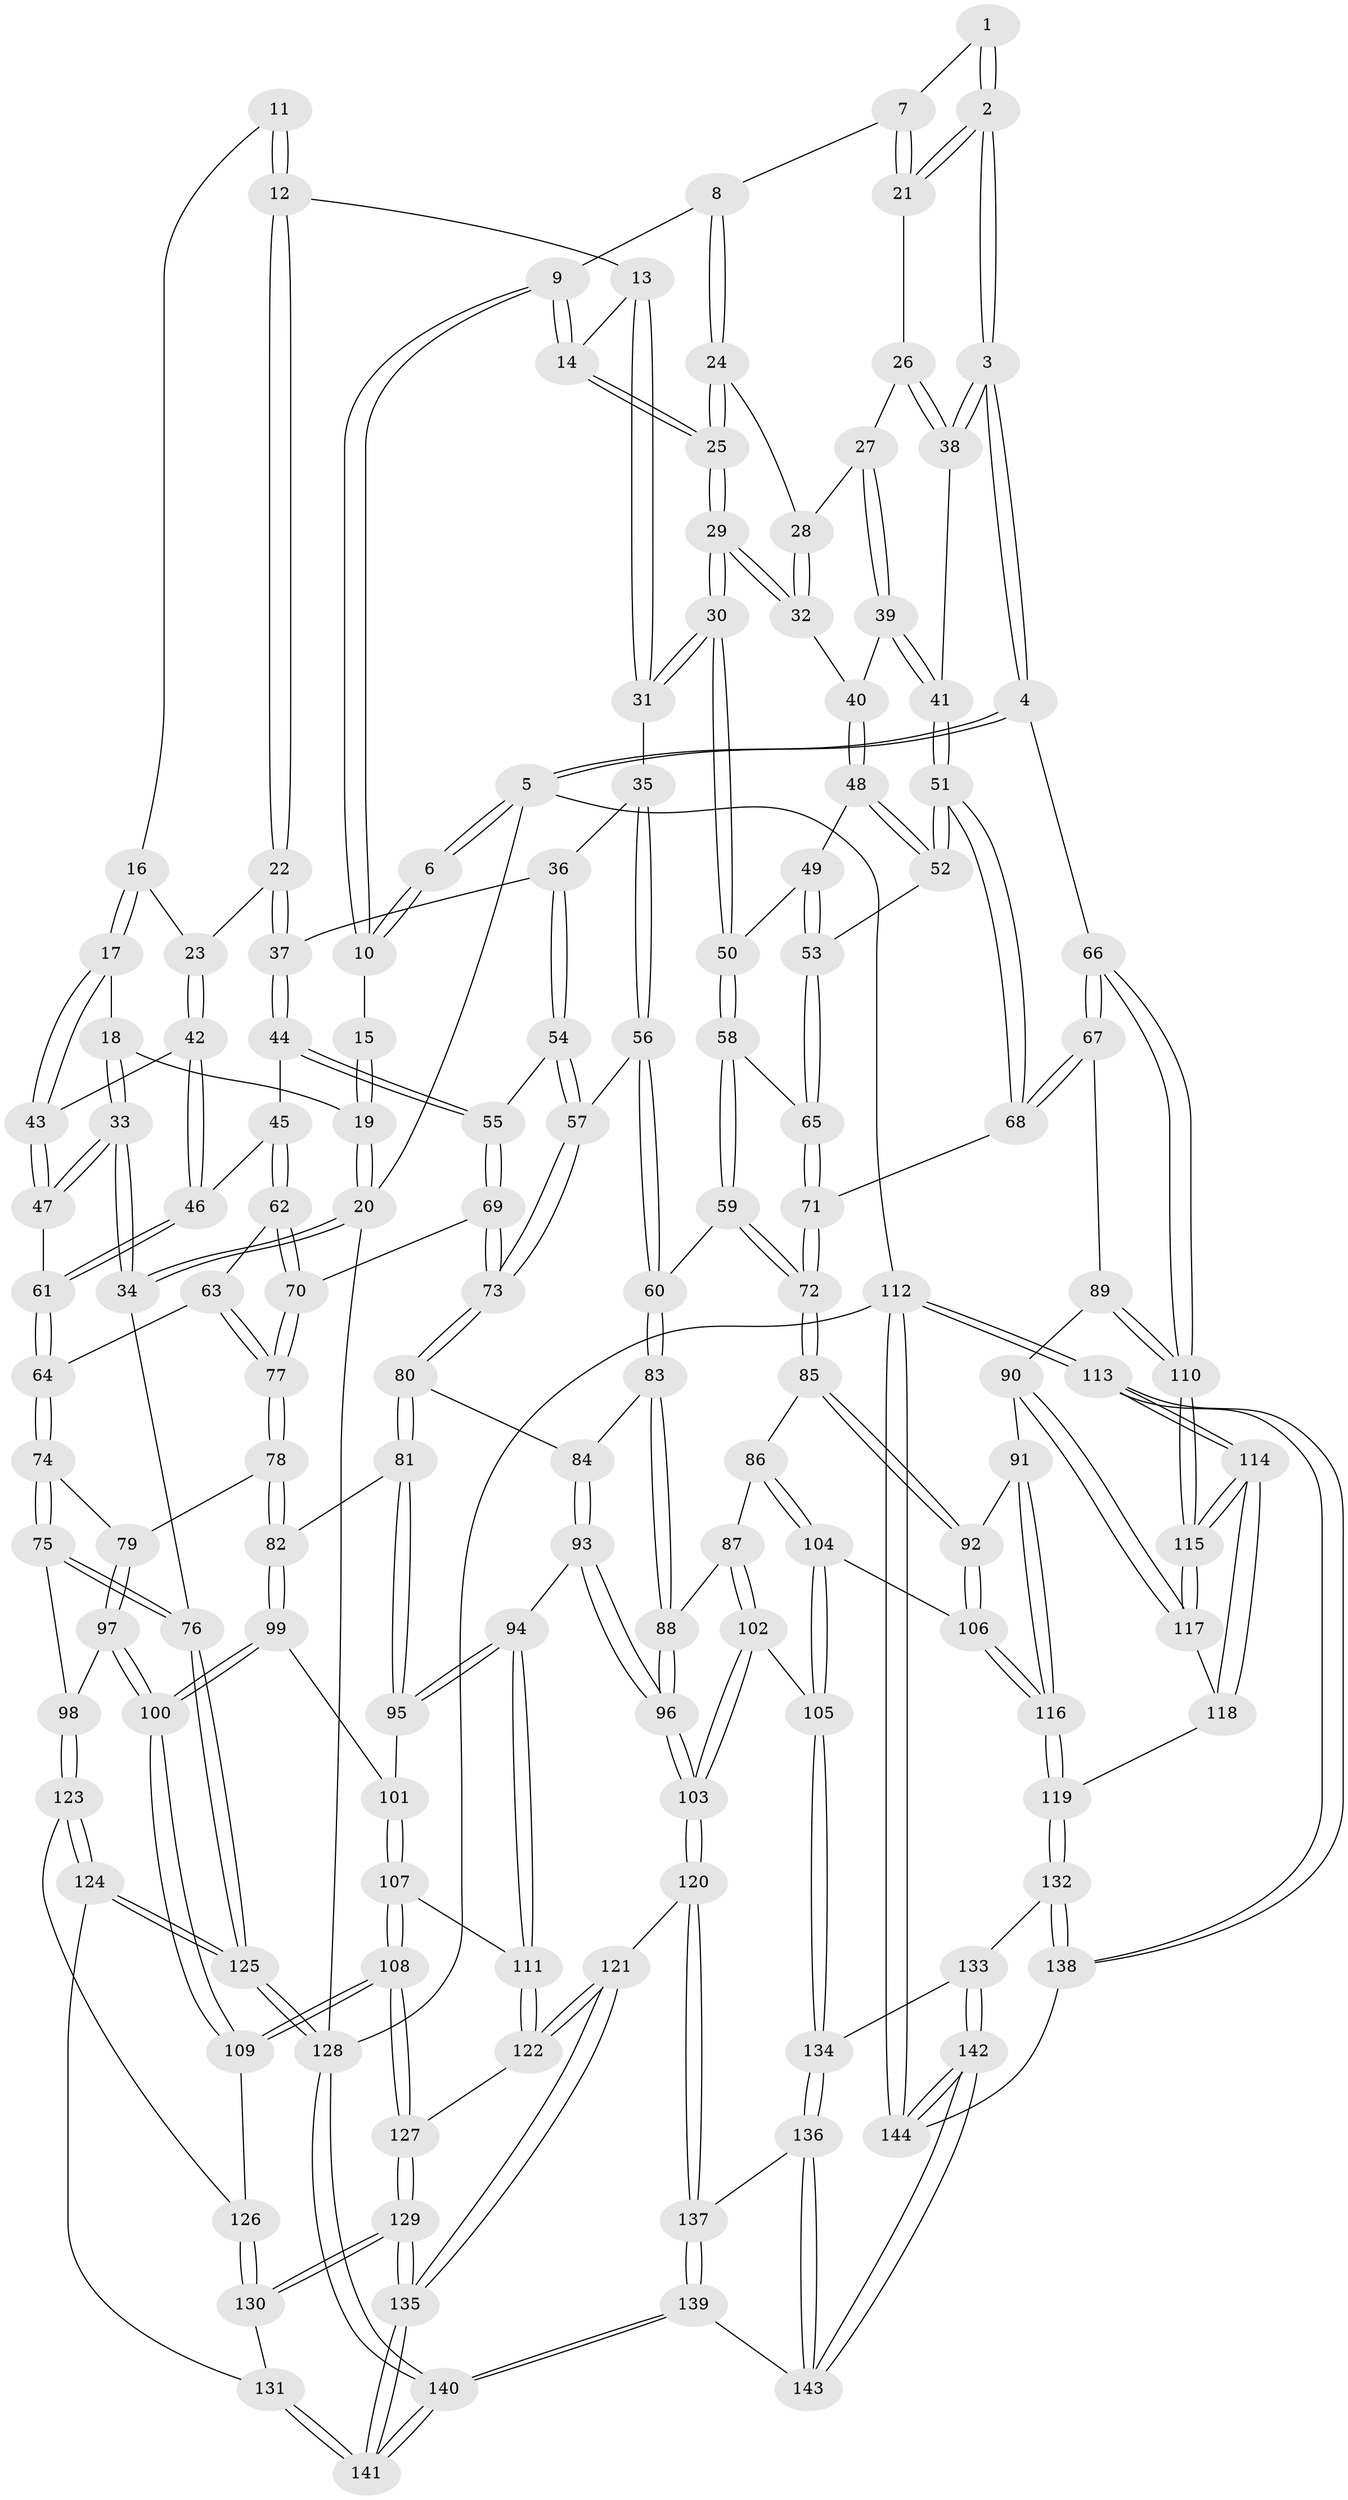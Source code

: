 // coarse degree distribution, {4: 0.43820224719101125, 6: 0.06741573033707865, 5: 0.3595505617977528, 3: 0.12359550561797752, 7: 0.011235955056179775}
// Generated by graph-tools (version 1.1) at 2025/24/03/03/25 07:24:31]
// undirected, 144 vertices, 357 edges
graph export_dot {
graph [start="1"]
  node [color=gray90,style=filled];
  1 [pos="+0.8527320547780287+0"];
  2 [pos="+0.9676745157133242+0.1609888971556187"];
  3 [pos="+1+0.2087660561514777"];
  4 [pos="+1+0.22852214079991867"];
  5 [pos="+1+0"];
  6 [pos="+0.8132008364511979+0"];
  7 [pos="+0.8312258503589965+0.10626705036459076"];
  8 [pos="+0.7973678422623576+0.12830100003215467"];
  9 [pos="+0.6559414702146511+0"];
  10 [pos="+0.6713912128793742+0"];
  11 [pos="+0.3366107715896616+0"];
  12 [pos="+0.4095316696863371+0.1264046881111836"];
  13 [pos="+0.5161619331252908+0.11071082293834682"];
  14 [pos="+0.6399045830543911+0.0321816280169466"];
  15 [pos="+0.3318231775082512+0"];
  16 [pos="+0.27841988016720864+0.1221466823781789"];
  17 [pos="+0.17492819238263085+0.16989267136900227"];
  18 [pos="+0.1354843380693946+0.09196131722030965"];
  19 [pos="+0.024651704354269322+0"];
  20 [pos="+0+0"];
  21 [pos="+0.8876486905826593+0.1574328047417849"];
  22 [pos="+0.4042358236109992+0.1430067030277017"];
  23 [pos="+0.39575768533128647+0.1464010169951021"];
  24 [pos="+0.7855794332644319+0.15097238193839851"];
  25 [pos="+0.6641682340462988+0.16216590614946716"];
  26 [pos="+0.8250177059026197+0.19807604645560697"];
  27 [pos="+0.8249730008334568+0.19808547742140847"];
  28 [pos="+0.8018681022967524+0.17594624218875282"];
  29 [pos="+0.6580943745213974+0.1947557405391844"];
  30 [pos="+0.6392959710605519+0.23031323042662918"];
  31 [pos="+0.5646499311407421+0.23954967466277655"];
  32 [pos="+0.7453945230798061+0.21913529301082899"];
  33 [pos="+0+0.31441255471741447"];
  34 [pos="+0+0.32970455785465347"];
  35 [pos="+0.5484663257915111+0.2463702379937517"];
  36 [pos="+0.5132205698707631+0.24621199105171618"];
  37 [pos="+0.44413809280056793+0.224931207581684"];
  38 [pos="+0.9203005934189464+0.2755391001149977"];
  39 [pos="+0.8036171652869718+0.2422301352400132"];
  40 [pos="+0.7943957950690703+0.24702804396320568"];
  41 [pos="+0.8917924909394178+0.29977520254286144"];
  42 [pos="+0.29129346317506405+0.2206952584059145"];
  43 [pos="+0.18320944251957685+0.20930744184554476"];
  44 [pos="+0.3955060738544195+0.308155738256007"];
  45 [pos="+0.33444729277429786+0.294731549348479"];
  46 [pos="+0.32934837277235124+0.2896037682281878"];
  47 [pos="+0.143999388185429+0.3013655439548834"];
  48 [pos="+0.7869808920020681+0.2638917435414677"];
  49 [pos="+0.7528527190302947+0.28389695360522926"];
  50 [pos="+0.6503610905026499+0.2567080299835628"];
  51 [pos="+0.8676449869659165+0.34466717856734846"];
  52 [pos="+0.7979984709242819+0.2921082746935094"];
  53 [pos="+0.7629486266894651+0.3419674728781291"];
  54 [pos="+0.4705859853457191+0.3792043268013181"];
  55 [pos="+0.4134945730812596+0.367909111529598"];
  56 [pos="+0.5421372683223799+0.40687822837596316"];
  57 [pos="+0.4801194448727099+0.3846948099827976"];
  58 [pos="+0.6584191162490672+0.328211575513317"];
  59 [pos="+0.6356930532733048+0.38534520578242865"];
  60 [pos="+0.5596284757007008+0.4224999460166223"];
  61 [pos="+0.16536364053069016+0.3369954482788802"];
  62 [pos="+0.2969212197941091+0.3536447053680211"];
  63 [pos="+0.20982954774542614+0.37458228114695974"];
  64 [pos="+0.16647497137895867+0.33949782407637286"];
  65 [pos="+0.7617862162552033+0.35324514879801355"];
  66 [pos="+1+0.4355476044391607"];
  67 [pos="+1+0.4640536977034649"];
  68 [pos="+0.84642753975694+0.42838111203326745"];
  69 [pos="+0.38215786033941895+0.4044402246680736"];
  70 [pos="+0.36604354421866414+0.4091295959283175"];
  71 [pos="+0.8321207820766628+0.4362763034917166"];
  72 [pos="+0.7805681434732507+0.5044610006419018"];
  73 [pos="+0.4295317263662355+0.5087383417643168"];
  74 [pos="+0.09141515976741475+0.4974201640362506"];
  75 [pos="+0+0.5619152927784544"];
  76 [pos="+0+0.5585337609725013"];
  77 [pos="+0.26875958848255554+0.48924785784441865"];
  78 [pos="+0.26491361338009667+0.5356936586361405"];
  79 [pos="+0.24492150444733998+0.5452633434501907"];
  80 [pos="+0.4378773752663802+0.542622219531114"];
  81 [pos="+0.38234986448554686+0.5692987826018309"];
  82 [pos="+0.3193176107584368+0.5674145249314844"];
  83 [pos="+0.551961138295503+0.5193639754406629"];
  84 [pos="+0.5103989955798955+0.5494524509679335"];
  85 [pos="+0.7716571787013538+0.541619118326528"];
  86 [pos="+0.7238576296879881+0.567658270890966"];
  87 [pos="+0.7122958155006174+0.5710138156949255"];
  88 [pos="+0.6971718054765151+0.5744053888674399"];
  89 [pos="+0.8993398302427038+0.6223923611222113"];
  90 [pos="+0.8888198211212247+0.631735789016558"];
  91 [pos="+0.862604191266994+0.626313706071441"];
  92 [pos="+0.8584584832133767+0.624885630498265"];
  93 [pos="+0.5211210907220843+0.654057178569988"];
  94 [pos="+0.4288109511775318+0.7021767123337764"];
  95 [pos="+0.41571389480343063+0.677267399453354"];
  96 [pos="+0.598858550012874+0.7265936667584022"];
  97 [pos="+0.15982171546581692+0.6776040797862808"];
  98 [pos="+0.1554296321285238+0.6781772121978719"];
  99 [pos="+0.31625325187069897+0.6389818309561217"];
  100 [pos="+0.239324940243884+0.742332215964349"];
  101 [pos="+0.3336127575411782+0.6681830165509941"];
  102 [pos="+0.7003312644508478+0.7982357550751908"];
  103 [pos="+0.6079782034160848+0.787178499572974"];
  104 [pos="+0.7523986237596664+0.7796651467565682"];
  105 [pos="+0.7116384052912947+0.8004248168483791"];
  106 [pos="+0.7663445475072749+0.7771379789155732"];
  107 [pos="+0.3499031702003749+0.7353510961015554"];
  108 [pos="+0.29305726953960265+0.7860396371338094"];
  109 [pos="+0.24668857270614425+0.7545326184093247"];
  110 [pos="+1+0.5937441336328853"];
  111 [pos="+0.42400006936319595+0.7169256662400088"];
  112 [pos="+1+1"];
  113 [pos="+1+1"];
  114 [pos="+1+0.990893836348322"];
  115 [pos="+1+0.7426615486756083"];
  116 [pos="+0.8584186246245561+0.8112575303999794"];
  117 [pos="+0.9033719369848806+0.6462094391591263"];
  118 [pos="+0.9438381902924712+0.8231824231313912"];
  119 [pos="+0.8871695838792056+0.8282705018960436"];
  120 [pos="+0.5837773077519116+0.8118073513369303"];
  121 [pos="+0.4801823964618796+0.8183340792511183"];
  122 [pos="+0.46882932541217204+0.806762719150164"];
  123 [pos="+0.08559605657692103+0.7951812378968866"];
  124 [pos="+0+0.8800122768663912"];
  125 [pos="+0+1"];
  126 [pos="+0.18574802307160446+0.8138519648543634"];
  127 [pos="+0.29809240351656097+0.8001452480875132"];
  128 [pos="+0+1"];
  129 [pos="+0.30324152262645243+0.9054051485902609"];
  130 [pos="+0.18049698838165426+0.8657007726288961"];
  131 [pos="+0.139118072510597+0.8873181658566691"];
  132 [pos="+0.8336406609390136+0.9092288077325258"];
  133 [pos="+0.7804380343938504+0.9180395984167542"];
  134 [pos="+0.732704100961227+0.8693442803841072"];
  135 [pos="+0.34778798198390315+1"];
  136 [pos="+0.684111595145204+0.9384167973811816"];
  137 [pos="+0.5867074454587772+0.8589713525818725"];
  138 [pos="+0.852964724871134+0.942924833109977"];
  139 [pos="+0.5301479355139818+1"];
  140 [pos="+0.35034895053074666+1"];
  141 [pos="+0.34652227462674146+1"];
  142 [pos="+0.6889333705102367+1"];
  143 [pos="+0.6848264272594745+1"];
  144 [pos="+0.7142230536680964+1"];
  1 -- 2;
  1 -- 2;
  1 -- 7;
  2 -- 3;
  2 -- 3;
  2 -- 21;
  2 -- 21;
  3 -- 4;
  3 -- 4;
  3 -- 38;
  3 -- 38;
  4 -- 5;
  4 -- 5;
  4 -- 66;
  5 -- 6;
  5 -- 6;
  5 -- 20;
  5 -- 112;
  6 -- 10;
  6 -- 10;
  7 -- 8;
  7 -- 21;
  7 -- 21;
  8 -- 9;
  8 -- 24;
  8 -- 24;
  9 -- 10;
  9 -- 10;
  9 -- 14;
  9 -- 14;
  10 -- 15;
  11 -- 12;
  11 -- 12;
  11 -- 16;
  12 -- 13;
  12 -- 22;
  12 -- 22;
  13 -- 14;
  13 -- 31;
  13 -- 31;
  14 -- 25;
  14 -- 25;
  15 -- 19;
  15 -- 19;
  16 -- 17;
  16 -- 17;
  16 -- 23;
  17 -- 18;
  17 -- 43;
  17 -- 43;
  18 -- 19;
  18 -- 33;
  18 -- 33;
  19 -- 20;
  19 -- 20;
  20 -- 34;
  20 -- 34;
  20 -- 128;
  21 -- 26;
  22 -- 23;
  22 -- 37;
  22 -- 37;
  23 -- 42;
  23 -- 42;
  24 -- 25;
  24 -- 25;
  24 -- 28;
  25 -- 29;
  25 -- 29;
  26 -- 27;
  26 -- 38;
  26 -- 38;
  27 -- 28;
  27 -- 39;
  27 -- 39;
  28 -- 32;
  28 -- 32;
  29 -- 30;
  29 -- 30;
  29 -- 32;
  29 -- 32;
  30 -- 31;
  30 -- 31;
  30 -- 50;
  30 -- 50;
  31 -- 35;
  32 -- 40;
  33 -- 34;
  33 -- 34;
  33 -- 47;
  33 -- 47;
  34 -- 76;
  35 -- 36;
  35 -- 56;
  35 -- 56;
  36 -- 37;
  36 -- 54;
  36 -- 54;
  37 -- 44;
  37 -- 44;
  38 -- 41;
  39 -- 40;
  39 -- 41;
  39 -- 41;
  40 -- 48;
  40 -- 48;
  41 -- 51;
  41 -- 51;
  42 -- 43;
  42 -- 46;
  42 -- 46;
  43 -- 47;
  43 -- 47;
  44 -- 45;
  44 -- 55;
  44 -- 55;
  45 -- 46;
  45 -- 62;
  45 -- 62;
  46 -- 61;
  46 -- 61;
  47 -- 61;
  48 -- 49;
  48 -- 52;
  48 -- 52;
  49 -- 50;
  49 -- 53;
  49 -- 53;
  50 -- 58;
  50 -- 58;
  51 -- 52;
  51 -- 52;
  51 -- 68;
  51 -- 68;
  52 -- 53;
  53 -- 65;
  53 -- 65;
  54 -- 55;
  54 -- 57;
  54 -- 57;
  55 -- 69;
  55 -- 69;
  56 -- 57;
  56 -- 60;
  56 -- 60;
  57 -- 73;
  57 -- 73;
  58 -- 59;
  58 -- 59;
  58 -- 65;
  59 -- 60;
  59 -- 72;
  59 -- 72;
  60 -- 83;
  60 -- 83;
  61 -- 64;
  61 -- 64;
  62 -- 63;
  62 -- 70;
  62 -- 70;
  63 -- 64;
  63 -- 77;
  63 -- 77;
  64 -- 74;
  64 -- 74;
  65 -- 71;
  65 -- 71;
  66 -- 67;
  66 -- 67;
  66 -- 110;
  66 -- 110;
  67 -- 68;
  67 -- 68;
  67 -- 89;
  68 -- 71;
  69 -- 70;
  69 -- 73;
  69 -- 73;
  70 -- 77;
  70 -- 77;
  71 -- 72;
  71 -- 72;
  72 -- 85;
  72 -- 85;
  73 -- 80;
  73 -- 80;
  74 -- 75;
  74 -- 75;
  74 -- 79;
  75 -- 76;
  75 -- 76;
  75 -- 98;
  76 -- 125;
  76 -- 125;
  77 -- 78;
  77 -- 78;
  78 -- 79;
  78 -- 82;
  78 -- 82;
  79 -- 97;
  79 -- 97;
  80 -- 81;
  80 -- 81;
  80 -- 84;
  81 -- 82;
  81 -- 95;
  81 -- 95;
  82 -- 99;
  82 -- 99;
  83 -- 84;
  83 -- 88;
  83 -- 88;
  84 -- 93;
  84 -- 93;
  85 -- 86;
  85 -- 92;
  85 -- 92;
  86 -- 87;
  86 -- 104;
  86 -- 104;
  87 -- 88;
  87 -- 102;
  87 -- 102;
  88 -- 96;
  88 -- 96;
  89 -- 90;
  89 -- 110;
  89 -- 110;
  90 -- 91;
  90 -- 117;
  90 -- 117;
  91 -- 92;
  91 -- 116;
  91 -- 116;
  92 -- 106;
  92 -- 106;
  93 -- 94;
  93 -- 96;
  93 -- 96;
  94 -- 95;
  94 -- 95;
  94 -- 111;
  94 -- 111;
  95 -- 101;
  96 -- 103;
  96 -- 103;
  97 -- 98;
  97 -- 100;
  97 -- 100;
  98 -- 123;
  98 -- 123;
  99 -- 100;
  99 -- 100;
  99 -- 101;
  100 -- 109;
  100 -- 109;
  101 -- 107;
  101 -- 107;
  102 -- 103;
  102 -- 103;
  102 -- 105;
  103 -- 120;
  103 -- 120;
  104 -- 105;
  104 -- 105;
  104 -- 106;
  105 -- 134;
  105 -- 134;
  106 -- 116;
  106 -- 116;
  107 -- 108;
  107 -- 108;
  107 -- 111;
  108 -- 109;
  108 -- 109;
  108 -- 127;
  108 -- 127;
  109 -- 126;
  110 -- 115;
  110 -- 115;
  111 -- 122;
  111 -- 122;
  112 -- 113;
  112 -- 113;
  112 -- 144;
  112 -- 144;
  112 -- 128;
  113 -- 114;
  113 -- 114;
  113 -- 138;
  113 -- 138;
  114 -- 115;
  114 -- 115;
  114 -- 118;
  114 -- 118;
  115 -- 117;
  115 -- 117;
  116 -- 119;
  116 -- 119;
  117 -- 118;
  118 -- 119;
  119 -- 132;
  119 -- 132;
  120 -- 121;
  120 -- 137;
  120 -- 137;
  121 -- 122;
  121 -- 122;
  121 -- 135;
  121 -- 135;
  122 -- 127;
  123 -- 124;
  123 -- 124;
  123 -- 126;
  124 -- 125;
  124 -- 125;
  124 -- 131;
  125 -- 128;
  125 -- 128;
  126 -- 130;
  126 -- 130;
  127 -- 129;
  127 -- 129;
  128 -- 140;
  128 -- 140;
  129 -- 130;
  129 -- 130;
  129 -- 135;
  129 -- 135;
  130 -- 131;
  131 -- 141;
  131 -- 141;
  132 -- 133;
  132 -- 138;
  132 -- 138;
  133 -- 134;
  133 -- 142;
  133 -- 142;
  134 -- 136;
  134 -- 136;
  135 -- 141;
  135 -- 141;
  136 -- 137;
  136 -- 143;
  136 -- 143;
  137 -- 139;
  137 -- 139;
  138 -- 144;
  139 -- 140;
  139 -- 140;
  139 -- 143;
  140 -- 141;
  140 -- 141;
  142 -- 143;
  142 -- 143;
  142 -- 144;
  142 -- 144;
}
